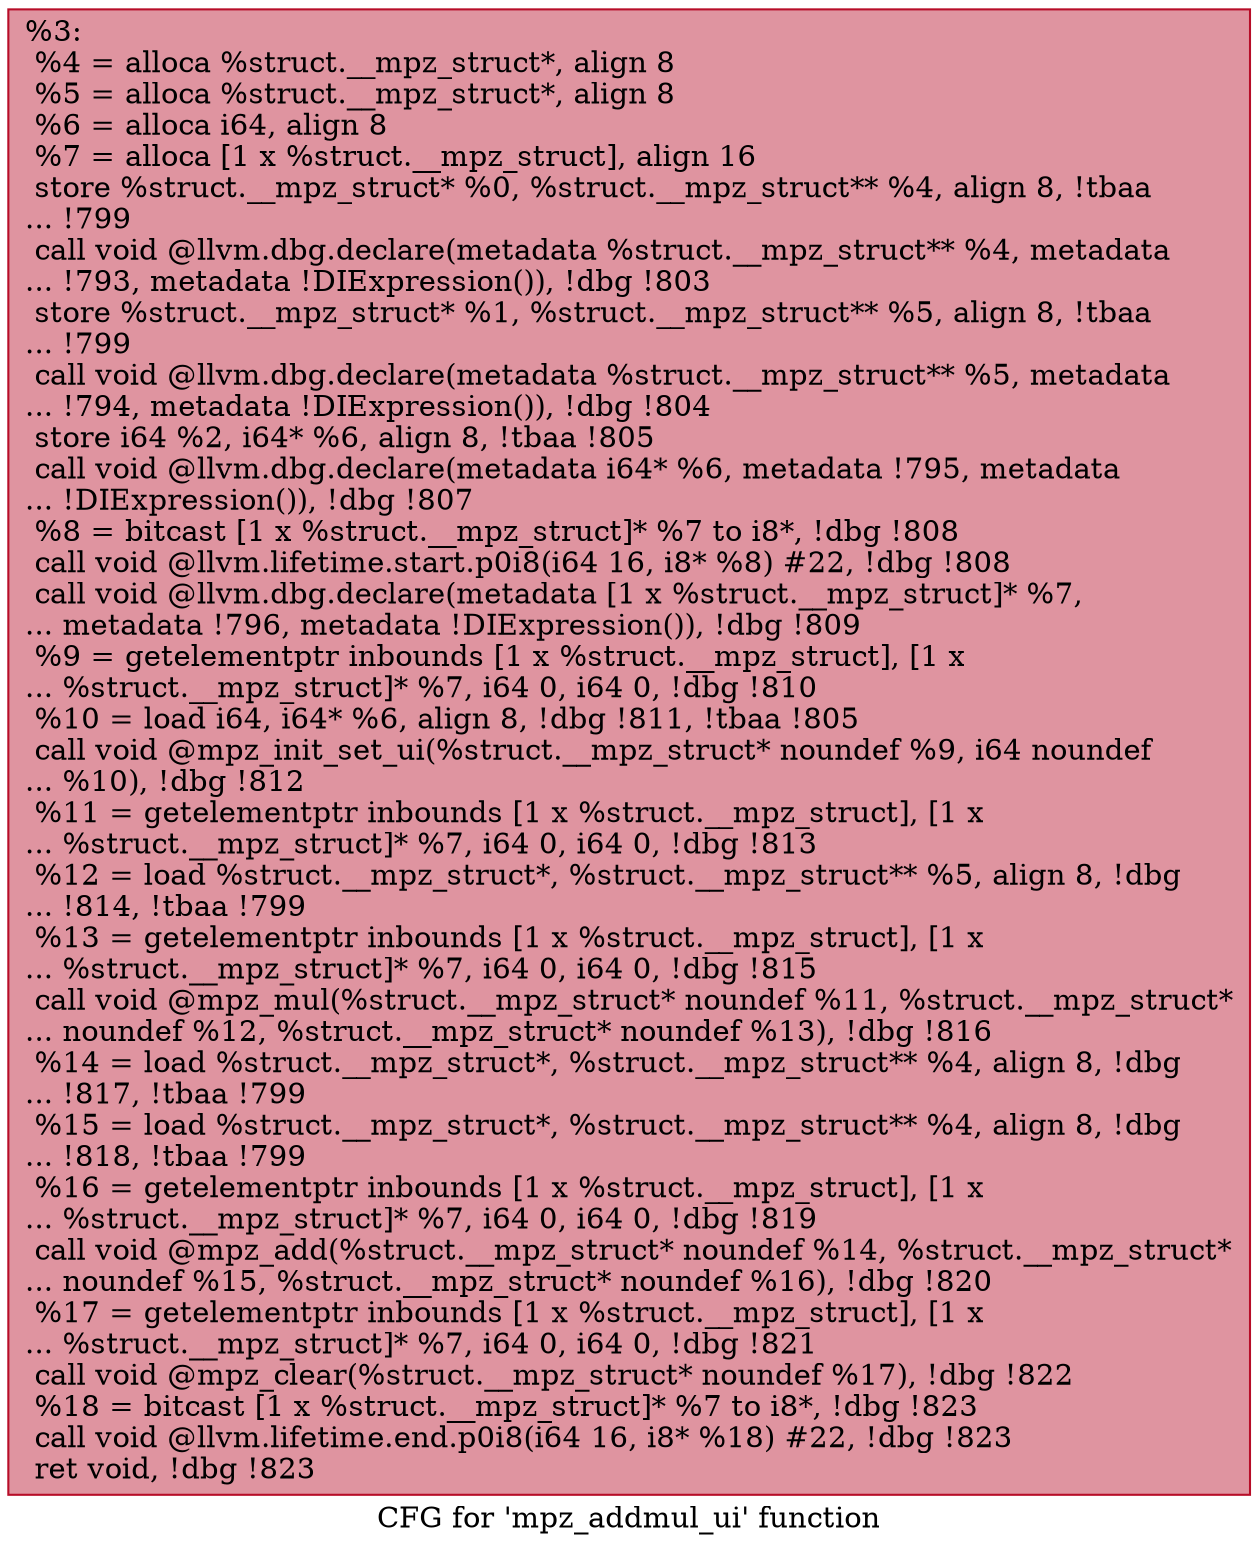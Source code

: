 digraph "CFG for 'mpz_addmul_ui' function" {
	label="CFG for 'mpz_addmul_ui' function";

	Node0x26bad40 [shape=record,color="#b70d28ff", style=filled, fillcolor="#b70d2870",label="{%3:\l  %4 = alloca %struct.__mpz_struct*, align 8\l  %5 = alloca %struct.__mpz_struct*, align 8\l  %6 = alloca i64, align 8\l  %7 = alloca [1 x %struct.__mpz_struct], align 16\l  store %struct.__mpz_struct* %0, %struct.__mpz_struct** %4, align 8, !tbaa\l... !799\l  call void @llvm.dbg.declare(metadata %struct.__mpz_struct** %4, metadata\l... !793, metadata !DIExpression()), !dbg !803\l  store %struct.__mpz_struct* %1, %struct.__mpz_struct** %5, align 8, !tbaa\l... !799\l  call void @llvm.dbg.declare(metadata %struct.__mpz_struct** %5, metadata\l... !794, metadata !DIExpression()), !dbg !804\l  store i64 %2, i64* %6, align 8, !tbaa !805\l  call void @llvm.dbg.declare(metadata i64* %6, metadata !795, metadata\l... !DIExpression()), !dbg !807\l  %8 = bitcast [1 x %struct.__mpz_struct]* %7 to i8*, !dbg !808\l  call void @llvm.lifetime.start.p0i8(i64 16, i8* %8) #22, !dbg !808\l  call void @llvm.dbg.declare(metadata [1 x %struct.__mpz_struct]* %7,\l... metadata !796, metadata !DIExpression()), !dbg !809\l  %9 = getelementptr inbounds [1 x %struct.__mpz_struct], [1 x\l... %struct.__mpz_struct]* %7, i64 0, i64 0, !dbg !810\l  %10 = load i64, i64* %6, align 8, !dbg !811, !tbaa !805\l  call void @mpz_init_set_ui(%struct.__mpz_struct* noundef %9, i64 noundef\l... %10), !dbg !812\l  %11 = getelementptr inbounds [1 x %struct.__mpz_struct], [1 x\l... %struct.__mpz_struct]* %7, i64 0, i64 0, !dbg !813\l  %12 = load %struct.__mpz_struct*, %struct.__mpz_struct** %5, align 8, !dbg\l... !814, !tbaa !799\l  %13 = getelementptr inbounds [1 x %struct.__mpz_struct], [1 x\l... %struct.__mpz_struct]* %7, i64 0, i64 0, !dbg !815\l  call void @mpz_mul(%struct.__mpz_struct* noundef %11, %struct.__mpz_struct*\l... noundef %12, %struct.__mpz_struct* noundef %13), !dbg !816\l  %14 = load %struct.__mpz_struct*, %struct.__mpz_struct** %4, align 8, !dbg\l... !817, !tbaa !799\l  %15 = load %struct.__mpz_struct*, %struct.__mpz_struct** %4, align 8, !dbg\l... !818, !tbaa !799\l  %16 = getelementptr inbounds [1 x %struct.__mpz_struct], [1 x\l... %struct.__mpz_struct]* %7, i64 0, i64 0, !dbg !819\l  call void @mpz_add(%struct.__mpz_struct* noundef %14, %struct.__mpz_struct*\l... noundef %15, %struct.__mpz_struct* noundef %16), !dbg !820\l  %17 = getelementptr inbounds [1 x %struct.__mpz_struct], [1 x\l... %struct.__mpz_struct]* %7, i64 0, i64 0, !dbg !821\l  call void @mpz_clear(%struct.__mpz_struct* noundef %17), !dbg !822\l  %18 = bitcast [1 x %struct.__mpz_struct]* %7 to i8*, !dbg !823\l  call void @llvm.lifetime.end.p0i8(i64 16, i8* %18) #22, !dbg !823\l  ret void, !dbg !823\l}"];
}
